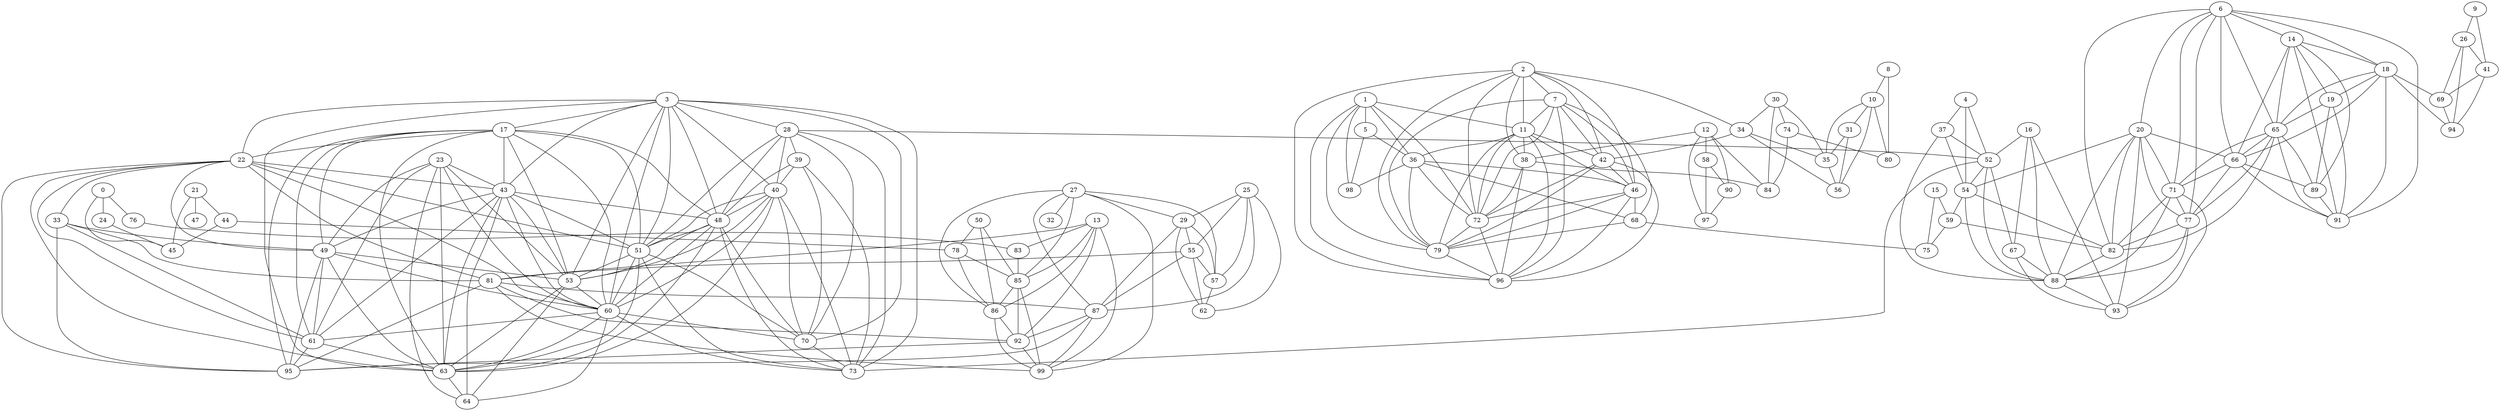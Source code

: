 graph {
  0;
  1;
  2;
  3;
  4;
  5;
  6;
  7;
  8;
  9;
  10;
  11;
  12;
  13;
  14;
  15;
  16;
  17;
  18;
  19;
  20;
  21;
  22;
  23;
  24;
  25;
  26;
  27;
  28;
  29;
  30;
  31;
  32;
  33;
  34;
  35;
  36;
  37;
  38;
  39;
  40;
  41;
  42;
  43;
  44;
  45;
  46;
  47;
  48;
  49;
  50;
  51;
  52;
  53;
  54;
  55;
  56;
  57;
  58;
  59;
  60;
  61;
  62;
  63;
  64;
  65;
  66;
  67;
  68;
  69;
  70;
  71;
  72;
  73;
  74;
  75;
  76;
  77;
  78;
  79;
  80;
  81;
  82;
  83;
  84;
  85;
  86;
  87;
  88;
  89;
  90;
  91;
  92;
  93;
  94;
  95;
  96;
  97;
  98;
  99;
  0 -- 24;
  0 -- 76;
  0 -- 45;
  1 -- 96;
  1 -- 98;
  1 -- 36;
  1 -- 5;
  1 -- 72;
  1 -- 11;
  1 -- 79;
  2 -- 96;
  2 -- 34;
  2 -- 38;
  2 -- 7;
  2 -- 72;
  2 -- 42;
  2 -- 11;
  2 -- 46;
  2 -- 79;
  3 -- 48;
  3 -- 17;
  3 -- 51;
  3 -- 53;
  3 -- 22;
  3 -- 70;
  3 -- 40;
  3 -- 73;
  3 -- 43;
  3 -- 28;
  3 -- 60;
  3 -- 63;
  4 -- 52;
  4 -- 37;
  4 -- 54;
  5 -- 98;
  5 -- 36;
  6 -- 65;
  6 -- 18;
  6 -- 66;
  6 -- 82;
  6 -- 20;
  6 -- 71;
  6 -- 91;
  6 -- 77;
  6 -- 14;
  7 -- 96;
  7 -- 68;
  7 -- 72;
  7 -- 42;
  7 -- 11;
  7 -- 46;
  7 -- 79;
  8 -- 80;
  8 -- 10;
  9 -- 41;
  9 -- 26;
  10 -- 80;
  10 -- 35;
  10 -- 56;
  10 -- 31;
  11 -- 96;
  11 -- 36;
  11 -- 38;
  11 -- 72;
  11 -- 42;
  11 -- 46;
  11 -- 79;
  12 -- 97;
  12 -- 84;
  12 -- 38;
  12 -- 58;
  12 -- 90;
  13 -- 81;
  13 -- 83;
  13 -- 99;
  13 -- 85;
  13 -- 86;
  13 -- 92;
  14 -- 65;
  14 -- 18;
  14 -- 66;
  14 -- 19;
  14 -- 89;
  14 -- 91;
  15 -- 59;
  15 -- 75;
  16 -- 67;
  16 -- 52;
  16 -- 88;
  16 -- 93;
  17 -- 48;
  17 -- 49;
  17 -- 51;
  17 -- 53;
  17 -- 22;
  17 -- 43;
  17 -- 60;
  17 -- 61;
  17 -- 63;
  17 -- 95;
  18 -- 65;
  18 -- 66;
  18 -- 19;
  18 -- 69;
  18 -- 91;
  18 -- 94;
  19 -- 65;
  19 -- 89;
  19 -- 91;
  20 -- 66;
  20 -- 82;
  20 -- 54;
  20 -- 71;
  20 -- 88;
  20 -- 77;
  20 -- 93;
  21 -- 44;
  21 -- 45;
  21 -- 47;
  22 -- 33;
  22 -- 49;
  22 -- 81;
  22 -- 51;
  22 -- 43;
  22 -- 60;
  22 -- 61;
  22 -- 63;
  22 -- 95;
  23 -- 64;
  23 -- 49;
  23 -- 53;
  23 -- 43;
  23 -- 60;
  23 -- 61;
  23 -- 63;
  24 -- 45;
  25 -- 55;
  25 -- 87;
  25 -- 57;
  25 -- 29;
  25 -- 62;
  26 -- 69;
  26 -- 41;
  26 -- 94;
  27 -- 32;
  27 -- 99;
  27 -- 85;
  27 -- 86;
  27 -- 87;
  27 -- 57;
  27 -- 29;
  28 -- 48;
  28 -- 51;
  28 -- 52;
  28 -- 70;
  28 -- 39;
  28 -- 40;
  28 -- 73;
  29 -- 55;
  29 -- 87;
  29 -- 57;
  29 -- 62;
  30 -- 34;
  30 -- 35;
  30 -- 84;
  30 -- 74;
  31 -- 35;
  31 -- 56;
  33 -- 49;
  33 -- 81;
  33 -- 61;
  33 -- 95;
  34 -- 35;
  34 -- 56;
  34 -- 42;
  35 -- 56;
  36 -- 98;
  36 -- 68;
  36 -- 72;
  36 -- 46;
  36 -- 79;
  37 -- 52;
  37 -- 54;
  37 -- 88;
  38 -- 96;
  38 -- 84;
  38 -- 72;
  39 -- 48;
  39 -- 70;
  39 -- 40;
  39 -- 73;
  40 -- 48;
  40 -- 51;
  40 -- 53;
  40 -- 70;
  40 -- 73;
  40 -- 60;
  40 -- 63;
  41 -- 69;
  41 -- 94;
  42 -- 96;
  42 -- 72;
  42 -- 46;
  42 -- 79;
  43 -- 48;
  43 -- 64;
  43 -- 49;
  43 -- 51;
  43 -- 53;
  43 -- 60;
  43 -- 61;
  43 -- 63;
  44 -- 45;
  44 -- 78;
  46 -- 96;
  46 -- 68;
  46 -- 72;
  46 -- 79;
  48 -- 51;
  48 -- 53;
  48 -- 70;
  48 -- 73;
  48 -- 60;
  48 -- 63;
  49 -- 53;
  49 -- 60;
  49 -- 61;
  49 -- 63;
  49 -- 95;
  50 -- 85;
  50 -- 86;
  50 -- 78;
  51 -- 53;
  51 -- 70;
  51 -- 73;
  51 -- 60;
  51 -- 63;
  52 -- 67;
  52 -- 54;
  52 -- 88;
  52 -- 73;
  53 -- 64;
  53 -- 60;
  53 -- 63;
  54 -- 82;
  54 -- 88;
  54 -- 59;
  55 -- 81;
  55 -- 87;
  55 -- 57;
  55 -- 62;
  57 -- 62;
  58 -- 97;
  58 -- 90;
  59 -- 82;
  59 -- 75;
  60 -- 64;
  60 -- 70;
  60 -- 73;
  60 -- 61;
  60 -- 63;
  61 -- 63;
  61 -- 95;
  63 -- 64;
  65 -- 66;
  65 -- 82;
  65 -- 71;
  65 -- 89;
  65 -- 91;
  65 -- 77;
  66 -- 71;
  66 -- 89;
  66 -- 91;
  66 -- 77;
  67 -- 88;
  67 -- 93;
  68 -- 75;
  68 -- 79;
  69 -- 94;
  70 -- 73;
  71 -- 82;
  71 -- 88;
  71 -- 77;
  71 -- 93;
  72 -- 96;
  72 -- 79;
  74 -- 80;
  74 -- 84;
  76 -- 83;
  77 -- 82;
  77 -- 88;
  77 -- 93;
  78 -- 85;
  78 -- 86;
  79 -- 96;
  81 -- 99;
  81 -- 87;
  81 -- 92;
  81 -- 95;
  82 -- 88;
  83 -- 85;
  85 -- 99;
  85 -- 86;
  85 -- 92;
  86 -- 99;
  86 -- 92;
  87 -- 99;
  87 -- 92;
  87 -- 95;
  88 -- 93;
  89 -- 91;
  90 -- 97;
  92 -- 99;
  92 -- 95;
}